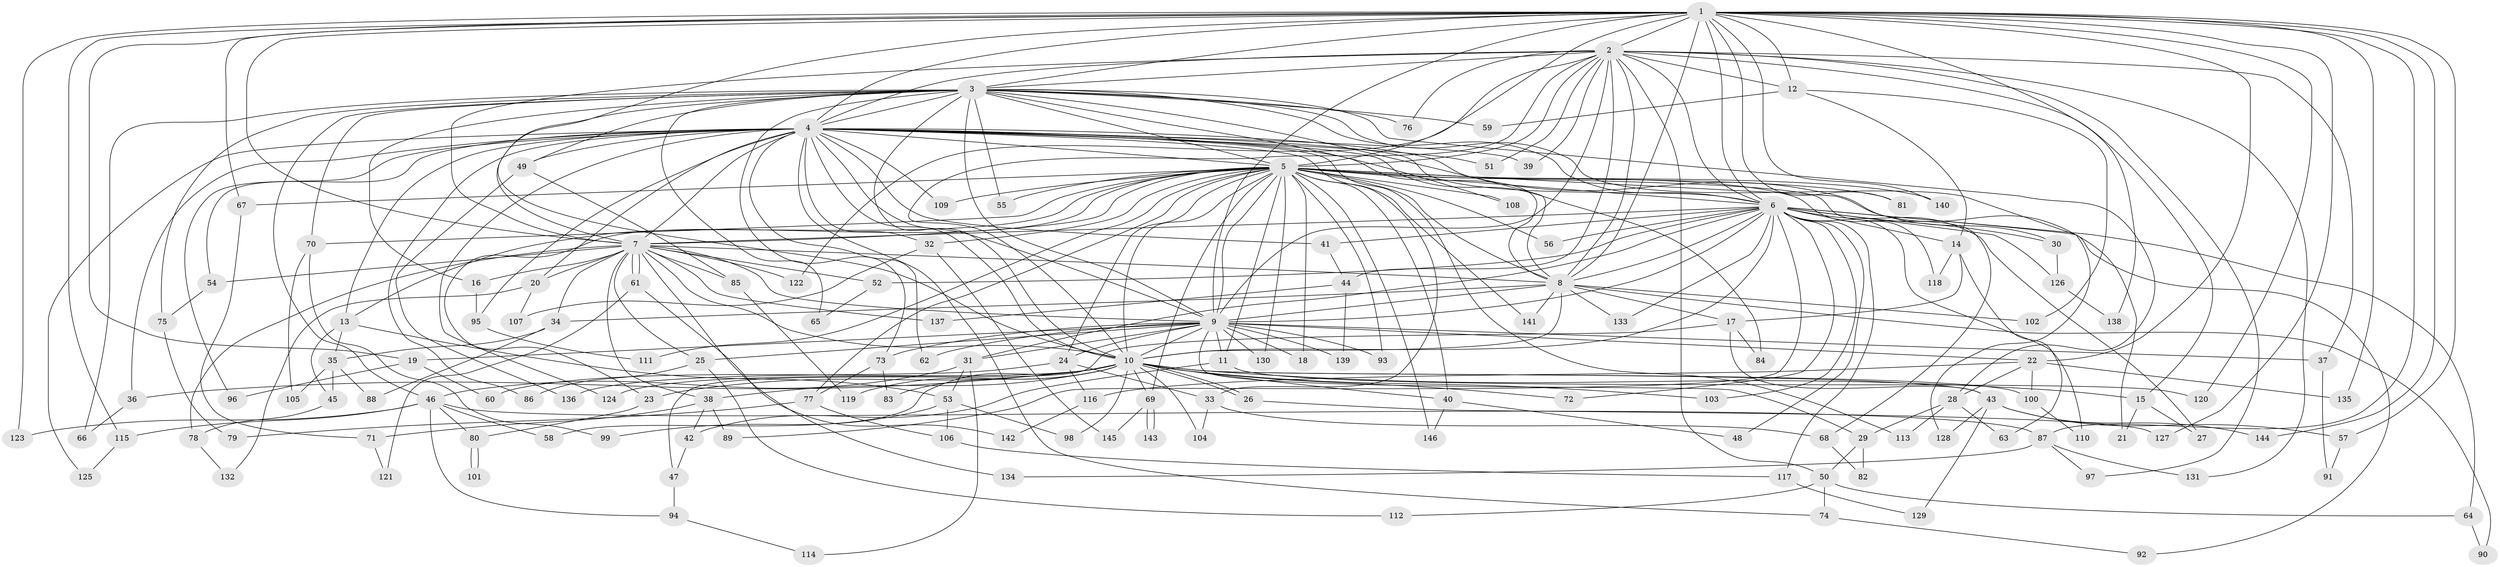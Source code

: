 // coarse degree distribution, {21: 0.017857142857142856, 17: 0.008928571428571428, 49: 0.008928571428571428, 26: 0.008928571428571428, 20: 0.008928571428571428, 13: 0.008928571428571428, 37: 0.008928571428571428, 4: 0.13392857142857142, 5: 0.0625, 7: 0.008928571428571428, 8: 0.017857142857142856, 3: 0.20535714285714285, 2: 0.45535714285714285, 6: 0.03571428571428571, 1: 0.008928571428571428}
// Generated by graph-tools (version 1.1) at 2025/23/03/03/25 07:23:40]
// undirected, 146 vertices, 317 edges
graph export_dot {
graph [start="1"]
  node [color=gray90,style=filled];
  1;
  2;
  3;
  4;
  5;
  6;
  7;
  8;
  9;
  10;
  11;
  12;
  13;
  14;
  15;
  16;
  17;
  18;
  19;
  20;
  21;
  22;
  23;
  24;
  25;
  26;
  27;
  28;
  29;
  30;
  31;
  32;
  33;
  34;
  35;
  36;
  37;
  38;
  39;
  40;
  41;
  42;
  43;
  44;
  45;
  46;
  47;
  48;
  49;
  50;
  51;
  52;
  53;
  54;
  55;
  56;
  57;
  58;
  59;
  60;
  61;
  62;
  63;
  64;
  65;
  66;
  67;
  68;
  69;
  70;
  71;
  72;
  73;
  74;
  75;
  76;
  77;
  78;
  79;
  80;
  81;
  82;
  83;
  84;
  85;
  86;
  87;
  88;
  89;
  90;
  91;
  92;
  93;
  94;
  95;
  96;
  97;
  98;
  99;
  100;
  101;
  102;
  103;
  104;
  105;
  106;
  107;
  108;
  109;
  110;
  111;
  112;
  113;
  114;
  115;
  116;
  117;
  118;
  119;
  120;
  121;
  122;
  123;
  124;
  125;
  126;
  127;
  128;
  129;
  130;
  131;
  132;
  133;
  134;
  135;
  136;
  137;
  138;
  139;
  140;
  141;
  142;
  143;
  144;
  145;
  146;
  1 -- 2;
  1 -- 3;
  1 -- 4;
  1 -- 5;
  1 -- 6;
  1 -- 7;
  1 -- 8;
  1 -- 9;
  1 -- 10;
  1 -- 12;
  1 -- 19;
  1 -- 22;
  1 -- 57;
  1 -- 67;
  1 -- 81;
  1 -- 87;
  1 -- 115;
  1 -- 120;
  1 -- 123;
  1 -- 127;
  1 -- 135;
  1 -- 138;
  1 -- 140;
  1 -- 144;
  2 -- 3;
  2 -- 4;
  2 -- 5;
  2 -- 6;
  2 -- 7;
  2 -- 8;
  2 -- 9;
  2 -- 10;
  2 -- 12;
  2 -- 15;
  2 -- 37;
  2 -- 39;
  2 -- 44;
  2 -- 50;
  2 -- 51;
  2 -- 76;
  2 -- 97;
  2 -- 122;
  2 -- 131;
  3 -- 4;
  3 -- 5;
  3 -- 6;
  3 -- 7;
  3 -- 8;
  3 -- 9;
  3 -- 10;
  3 -- 16;
  3 -- 28;
  3 -- 46;
  3 -- 49;
  3 -- 55;
  3 -- 59;
  3 -- 65;
  3 -- 66;
  3 -- 70;
  3 -- 73;
  3 -- 75;
  3 -- 76;
  3 -- 108;
  3 -- 128;
  4 -- 5;
  4 -- 6;
  4 -- 7;
  4 -- 8;
  4 -- 9;
  4 -- 10;
  4 -- 13;
  4 -- 20;
  4 -- 30;
  4 -- 32;
  4 -- 33;
  4 -- 36;
  4 -- 39;
  4 -- 41;
  4 -- 49;
  4 -- 51;
  4 -- 54;
  4 -- 62;
  4 -- 74;
  4 -- 84;
  4 -- 86;
  4 -- 95;
  4 -- 96;
  4 -- 109;
  4 -- 113;
  4 -- 124;
  4 -- 125;
  5 -- 6;
  5 -- 7;
  5 -- 8;
  5 -- 9;
  5 -- 10;
  5 -- 11;
  5 -- 13;
  5 -- 18;
  5 -- 21;
  5 -- 23;
  5 -- 24;
  5 -- 32;
  5 -- 40;
  5 -- 55;
  5 -- 56;
  5 -- 67;
  5 -- 68;
  5 -- 69;
  5 -- 70;
  5 -- 77;
  5 -- 81;
  5 -- 93;
  5 -- 108;
  5 -- 109;
  5 -- 111;
  5 -- 118;
  5 -- 130;
  5 -- 140;
  5 -- 141;
  5 -- 146;
  6 -- 7;
  6 -- 8;
  6 -- 9;
  6 -- 10;
  6 -- 14;
  6 -- 27;
  6 -- 30;
  6 -- 31;
  6 -- 41;
  6 -- 48;
  6 -- 52;
  6 -- 56;
  6 -- 64;
  6 -- 72;
  6 -- 89;
  6 -- 92;
  6 -- 103;
  6 -- 110;
  6 -- 117;
  6 -- 126;
  6 -- 133;
  7 -- 8;
  7 -- 9;
  7 -- 10;
  7 -- 16;
  7 -- 20;
  7 -- 25;
  7 -- 34;
  7 -- 38;
  7 -- 52;
  7 -- 54;
  7 -- 61;
  7 -- 61;
  7 -- 78;
  7 -- 85;
  7 -- 122;
  7 -- 134;
  7 -- 137;
  8 -- 9;
  8 -- 10;
  8 -- 17;
  8 -- 34;
  8 -- 90;
  8 -- 102;
  8 -- 133;
  8 -- 141;
  9 -- 10;
  9 -- 11;
  9 -- 18;
  9 -- 19;
  9 -- 22;
  9 -- 24;
  9 -- 25;
  9 -- 29;
  9 -- 31;
  9 -- 37;
  9 -- 62;
  9 -- 73;
  9 -- 93;
  9 -- 130;
  9 -- 139;
  10 -- 15;
  10 -- 23;
  10 -- 26;
  10 -- 26;
  10 -- 36;
  10 -- 38;
  10 -- 40;
  10 -- 43;
  10 -- 58;
  10 -- 60;
  10 -- 69;
  10 -- 72;
  10 -- 83;
  10 -- 98;
  10 -- 100;
  10 -- 103;
  10 -- 104;
  10 -- 119;
  10 -- 124;
  11 -- 42;
  11 -- 120;
  12 -- 14;
  12 -- 59;
  12 -- 102;
  13 -- 35;
  13 -- 45;
  13 -- 53;
  14 -- 17;
  14 -- 63;
  14 -- 118;
  15 -- 21;
  15 -- 27;
  16 -- 95;
  17 -- 43;
  17 -- 47;
  17 -- 84;
  19 -- 60;
  19 -- 96;
  20 -- 107;
  20 -- 132;
  22 -- 28;
  22 -- 100;
  22 -- 116;
  22 -- 135;
  23 -- 80;
  24 -- 33;
  24 -- 116;
  24 -- 136;
  25 -- 86;
  25 -- 112;
  26 -- 127;
  28 -- 29;
  28 -- 63;
  28 -- 113;
  29 -- 50;
  29 -- 82;
  30 -- 126;
  31 -- 46;
  31 -- 53;
  31 -- 114;
  32 -- 107;
  32 -- 145;
  33 -- 68;
  33 -- 104;
  34 -- 35;
  34 -- 88;
  35 -- 45;
  35 -- 88;
  35 -- 105;
  36 -- 66;
  37 -- 91;
  38 -- 42;
  38 -- 71;
  38 -- 89;
  40 -- 48;
  40 -- 146;
  41 -- 44;
  42 -- 47;
  43 -- 57;
  43 -- 128;
  43 -- 129;
  43 -- 144;
  44 -- 137;
  44 -- 139;
  45 -- 78;
  46 -- 58;
  46 -- 80;
  46 -- 87;
  46 -- 94;
  46 -- 115;
  46 -- 123;
  47 -- 94;
  49 -- 85;
  49 -- 136;
  50 -- 64;
  50 -- 74;
  50 -- 112;
  52 -- 65;
  53 -- 98;
  53 -- 99;
  53 -- 106;
  54 -- 75;
  57 -- 91;
  61 -- 121;
  61 -- 142;
  64 -- 90;
  67 -- 71;
  68 -- 82;
  69 -- 143;
  69 -- 143;
  69 -- 145;
  70 -- 99;
  70 -- 105;
  71 -- 121;
  73 -- 77;
  73 -- 83;
  74 -- 92;
  75 -- 79;
  77 -- 79;
  77 -- 106;
  78 -- 132;
  80 -- 101;
  80 -- 101;
  85 -- 119;
  87 -- 97;
  87 -- 131;
  87 -- 134;
  94 -- 114;
  95 -- 111;
  100 -- 110;
  106 -- 117;
  115 -- 125;
  116 -- 142;
  117 -- 129;
  126 -- 138;
}
